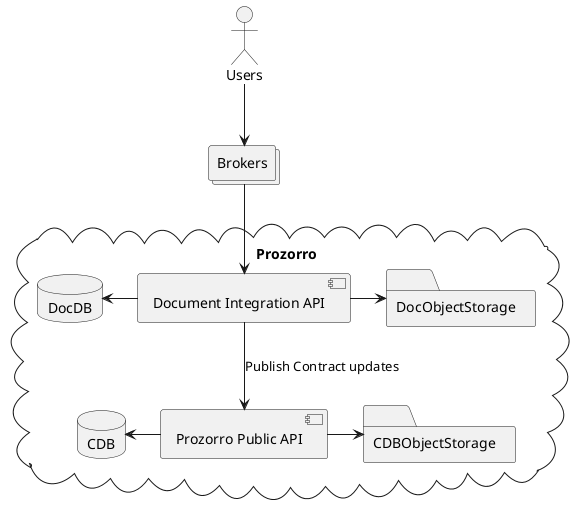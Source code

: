 @startuml

actor Users
collections Brokers
Users --> Brokers

cloud  Prozorro {
    component "Document Integration API" as DocAPI
    database DocDB
    DocAPI -l-> DocDB

    folder DocObjectStorage
    DocAPI -r-> DocObjectStorage


    component "Prozorro Public API" as CDBAPI
    DocAPI --> CDBAPI: Publish Contract updates

    database CDB
    CDBAPI -l-> CDB

    folder CDBObjectStorage
    CDBAPI -r-> CDBObjectStorage
}

Brokers --> DocAPI

@enduml